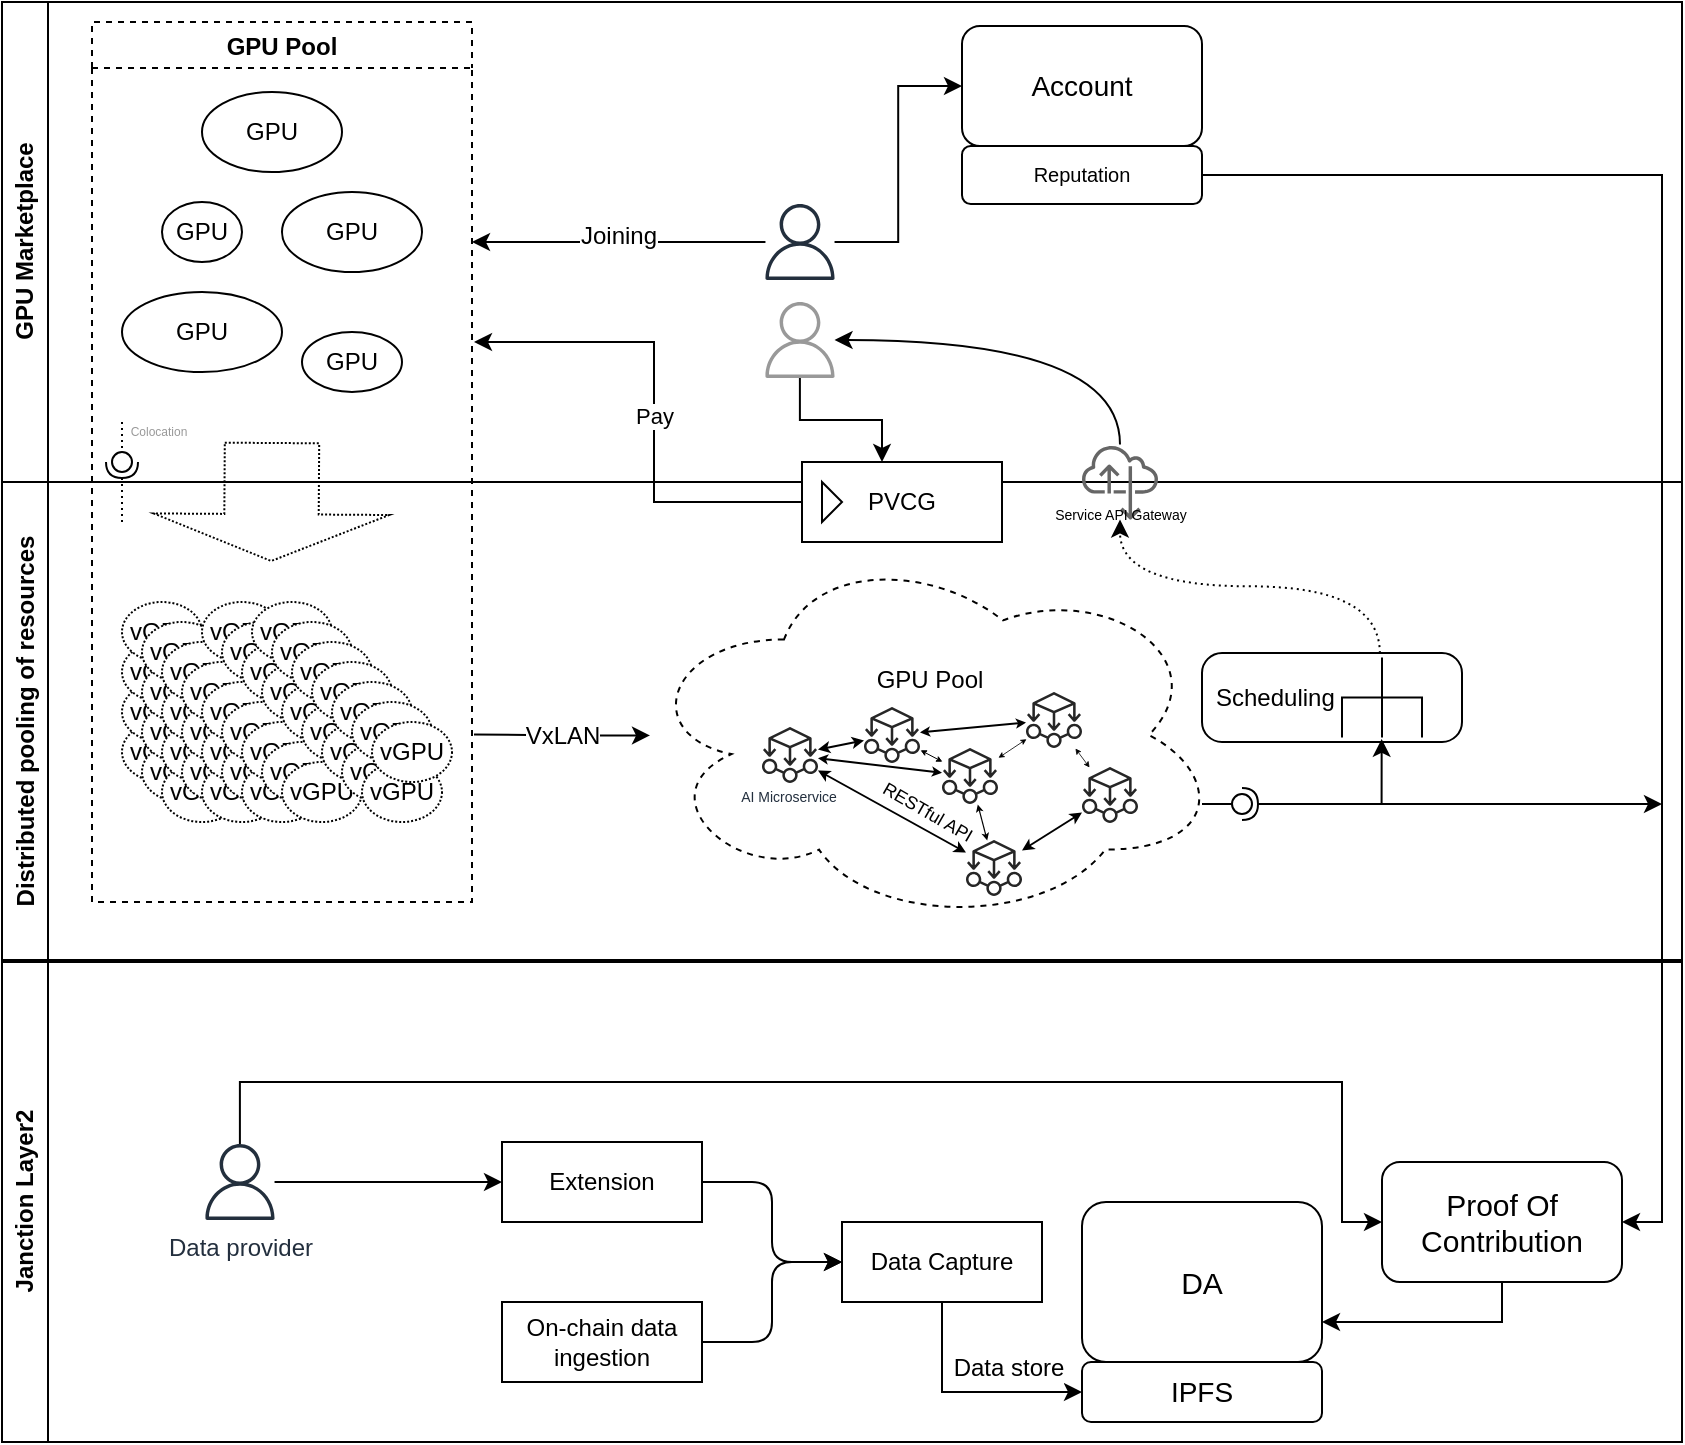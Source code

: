 <mxfile version="24.3.1" type="github">
  <diagram name="Page-1" id="7kYvlZhAPDPhE8g5D6We">
    <mxGraphModel dx="1583" dy="489" grid="1" gridSize="10" guides="1" tooltips="1" connect="1" arrows="1" fold="1" page="1" pageScale="1" pageWidth="850" pageHeight="1100" math="0" shadow="0">
      <root>
        <mxCell id="0" />
        <mxCell id="1" parent="0" />
        <mxCell id="n4XWzI5O3QYMhMNAvSrM-4" value="Distributed pooling of resources" style="swimlane;horizontal=0;whiteSpace=wrap;html=1;" vertex="1" parent="1">
          <mxGeometry x="-20" y="280" width="840" height="239" as="geometry" />
        </mxCell>
        <mxCell id="n4XWzI5O3QYMhMNAvSrM-173" value="GPU Pool&lt;div&gt;&lt;br&gt;&lt;/div&gt;&lt;div&gt;&lt;br&gt;&lt;/div&gt;&lt;div&gt;&lt;br&gt;&lt;/div&gt;&lt;div&gt;&lt;br&gt;&lt;/div&gt;" style="ellipse;shape=cloud;whiteSpace=wrap;html=1;dashed=1;" vertex="1" parent="n4XWzI5O3QYMhMNAvSrM-4">
          <mxGeometry x="318" y="31" width="292" height="191" as="geometry" />
        </mxCell>
        <mxCell id="n4XWzI5O3QYMhMNAvSrM-194" style="rounded=0;orthogonalLoop=1;jettySize=auto;html=1;startArrow=classic;startFill=1;strokeWidth=1;endSize=3;startSize=3;" edge="1" parent="n4XWzI5O3QYMhMNAvSrM-4" source="n4XWzI5O3QYMhMNAvSrM-181" target="n4XWzI5O3QYMhMNAvSrM-186">
          <mxGeometry relative="1" as="geometry" />
        </mxCell>
        <mxCell id="n4XWzI5O3QYMhMNAvSrM-196" style="rounded=0;orthogonalLoop=1;jettySize=auto;html=1;startArrow=classic;startFill=1;startSize=3;endSize=3;" edge="1" parent="n4XWzI5O3QYMhMNAvSrM-4" source="n4XWzI5O3QYMhMNAvSrM-181" target="n4XWzI5O3QYMhMNAvSrM-191">
          <mxGeometry relative="1" as="geometry" />
        </mxCell>
        <mxCell id="n4XWzI5O3QYMhMNAvSrM-202" style="rounded=0;orthogonalLoop=1;jettySize=auto;html=1;startArrow=classic;startFill=1;endSize=2;startSize=2;" edge="1" parent="n4XWzI5O3QYMhMNAvSrM-4" source="n4XWzI5O3QYMhMNAvSrM-181" target="n4XWzI5O3QYMhMNAvSrM-189">
          <mxGeometry relative="1" as="geometry" />
        </mxCell>
        <mxCell id="n4XWzI5O3QYMhMNAvSrM-181" value="" style="sketch=0;outlineConnect=0;fontColor=#232F3E;gradientColor=none;fillColor=#262626;strokeColor=none;dashed=0;verticalLabelPosition=bottom;verticalAlign=top;align=center;html=1;fontSize=12;fontStyle=0;aspect=fixed;pointerEvents=1;shape=mxgraph.aws4.ec2_aws_microservice_extractor_for_net;" vertex="1" parent="n4XWzI5O3QYMhMNAvSrM-4">
          <mxGeometry x="380" y="122.5" width="28" height="28" as="geometry" />
        </mxCell>
        <mxCell id="n4XWzI5O3QYMhMNAvSrM-195" style="rounded=0;orthogonalLoop=1;jettySize=auto;html=1;startArrow=classic;startFill=1;endSize=2;startSize=2;strokeWidth=0.5;" edge="1" parent="n4XWzI5O3QYMhMNAvSrM-4" source="n4XWzI5O3QYMhMNAvSrM-186" target="n4XWzI5O3QYMhMNAvSrM-189">
          <mxGeometry relative="1" as="geometry" />
        </mxCell>
        <mxCell id="n4XWzI5O3QYMhMNAvSrM-201" style="rounded=0;orthogonalLoop=1;jettySize=auto;html=1;startArrow=classic;startFill=1;endSize=2;startSize=2;" edge="1" parent="n4XWzI5O3QYMhMNAvSrM-4" source="n4XWzI5O3QYMhMNAvSrM-186" target="n4XWzI5O3QYMhMNAvSrM-190">
          <mxGeometry relative="1" as="geometry" />
        </mxCell>
        <mxCell id="n4XWzI5O3QYMhMNAvSrM-186" value="" style="sketch=0;outlineConnect=0;fontColor=#232F3E;gradientColor=none;fillColor=#262626;strokeColor=none;dashed=0;verticalLabelPosition=bottom;verticalAlign=top;align=center;html=1;fontSize=12;fontStyle=0;aspect=fixed;pointerEvents=1;shape=mxgraph.aws4.ec2_aws_microservice_extractor_for_net;" vertex="1" parent="n4XWzI5O3QYMhMNAvSrM-4">
          <mxGeometry x="431" y="112.5" width="28" height="28" as="geometry" />
        </mxCell>
        <mxCell id="n4XWzI5O3QYMhMNAvSrM-187" value="&lt;span style=&quot;color: rgb(35, 47, 62);&quot;&gt;&lt;font style=&quot;font-size: 7px;&quot;&gt;AI Microservice&lt;/font&gt;&lt;/span&gt;" style="text;html=1;align=center;verticalAlign=middle;resizable=0;points=[];autosize=1;strokeColor=none;fillColor=none;" vertex="1" parent="n4XWzI5O3QYMhMNAvSrM-4">
          <mxGeometry x="358" y="140.5" width="70" height="30" as="geometry" />
        </mxCell>
        <mxCell id="n4XWzI5O3QYMhMNAvSrM-200" style="rounded=0;orthogonalLoop=1;jettySize=auto;html=1;endSize=2;startSize=2;startArrow=classic;startFill=1;strokeWidth=0.6;" edge="1" parent="n4XWzI5O3QYMhMNAvSrM-4" source="n4XWzI5O3QYMhMNAvSrM-189" target="n4XWzI5O3QYMhMNAvSrM-191">
          <mxGeometry relative="1" as="geometry" />
        </mxCell>
        <mxCell id="n4XWzI5O3QYMhMNAvSrM-189" value="" style="sketch=0;outlineConnect=0;fontColor=#232F3E;gradientColor=none;fillColor=#262626;strokeColor=none;dashed=0;verticalLabelPosition=bottom;verticalAlign=top;align=center;html=1;fontSize=12;fontStyle=0;aspect=fixed;pointerEvents=1;shape=mxgraph.aws4.ec2_aws_microservice_extractor_for_net;" vertex="1" parent="n4XWzI5O3QYMhMNAvSrM-4">
          <mxGeometry x="470" y="133" width="28" height="28" as="geometry" />
        </mxCell>
        <mxCell id="n4XWzI5O3QYMhMNAvSrM-199" style="rounded=0;orthogonalLoop=1;jettySize=auto;html=1;endSize=2;startSize=2;startArrow=classic;startFill=1;strokeWidth=0.4;" edge="1" parent="n4XWzI5O3QYMhMNAvSrM-4" source="n4XWzI5O3QYMhMNAvSrM-190" target="n4XWzI5O3QYMhMNAvSrM-189">
          <mxGeometry relative="1" as="geometry" />
        </mxCell>
        <mxCell id="n4XWzI5O3QYMhMNAvSrM-190" value="" style="sketch=0;outlineConnect=0;fontColor=#232F3E;gradientColor=none;fillColor=#262626;strokeColor=none;dashed=0;verticalLabelPosition=bottom;verticalAlign=top;align=center;html=1;fontSize=12;fontStyle=0;aspect=fixed;pointerEvents=1;shape=mxgraph.aws4.ec2_aws_microservice_extractor_for_net;" vertex="1" parent="n4XWzI5O3QYMhMNAvSrM-4">
          <mxGeometry x="512" y="105" width="28" height="28" as="geometry" />
        </mxCell>
        <mxCell id="n4XWzI5O3QYMhMNAvSrM-197" style="rounded=0;orthogonalLoop=1;jettySize=auto;html=1;startArrow=classic;startFill=1;endSize=3;startSize=3;" edge="1" parent="n4XWzI5O3QYMhMNAvSrM-4" source="n4XWzI5O3QYMhMNAvSrM-191" target="n4XWzI5O3QYMhMNAvSrM-192">
          <mxGeometry relative="1" as="geometry" />
        </mxCell>
        <mxCell id="n4XWzI5O3QYMhMNAvSrM-191" value="" style="sketch=0;outlineConnect=0;fontColor=#232F3E;gradientColor=none;fillColor=#262626;strokeColor=none;dashed=0;verticalLabelPosition=bottom;verticalAlign=top;align=center;html=1;fontSize=12;fontStyle=0;aspect=fixed;pointerEvents=1;shape=mxgraph.aws4.ec2_aws_microservice_extractor_for_net;" vertex="1" parent="n4XWzI5O3QYMhMNAvSrM-4">
          <mxGeometry x="482" y="179" width="28" height="28" as="geometry" />
        </mxCell>
        <mxCell id="n4XWzI5O3QYMhMNAvSrM-198" style="rounded=0;orthogonalLoop=1;jettySize=auto;html=1;endSize=2;startSize=2;strokeWidth=0.4;startArrow=classic;startFill=1;" edge="1" parent="n4XWzI5O3QYMhMNAvSrM-4" source="n4XWzI5O3QYMhMNAvSrM-192" target="n4XWzI5O3QYMhMNAvSrM-190">
          <mxGeometry relative="1" as="geometry" />
        </mxCell>
        <mxCell id="n4XWzI5O3QYMhMNAvSrM-192" value="" style="sketch=0;outlineConnect=0;fontColor=#232F3E;gradientColor=none;fillColor=#262626;strokeColor=none;dashed=0;verticalLabelPosition=bottom;verticalAlign=top;align=center;html=1;fontSize=12;fontStyle=0;aspect=fixed;pointerEvents=1;shape=mxgraph.aws4.ec2_aws_microservice_extractor_for_net;" vertex="1" parent="n4XWzI5O3QYMhMNAvSrM-4">
          <mxGeometry x="540" y="142.5" width="28" height="28" as="geometry" />
        </mxCell>
        <mxCell id="n4XWzI5O3QYMhMNAvSrM-205" value="&lt;font style=&quot;font-size: 9px;&quot;&gt;RESTful API&lt;/font&gt;" style="text;html=1;align=center;verticalAlign=middle;resizable=0;points=[];autosize=1;strokeColor=none;fillColor=none;rotation=30;" vertex="1" parent="n4XWzI5O3QYMhMNAvSrM-4">
          <mxGeometry x="428" y="149" width="70" height="30" as="geometry" />
        </mxCell>
        <mxCell id="n4XWzI5O3QYMhMNAvSrM-174" value="&lt;font style=&quot;font-size: 12px;&quot;&gt;VxLAN&lt;/font&gt;" style="edgeStyle=orthogonalEdgeStyle;rounded=0;orthogonalLoop=1;jettySize=auto;html=1;startArrow=classic;startFill=1;endArrow=none;endFill=0;" edge="1" parent="n4XWzI5O3QYMhMNAvSrM-4">
          <mxGeometry relative="1" as="geometry">
            <mxPoint x="324.0" y="126.727" as="sourcePoint" />
            <mxPoint x="236" y="126.24" as="targetPoint" />
            <Array as="points">
              <mxPoint x="283" y="126.24" />
              <mxPoint x="241" y="126.24" />
            </Array>
          </mxGeometry>
        </mxCell>
        <mxCell id="n4XWzI5O3QYMhMNAvSrM-230" value="Scheduling" style="shape=mxgraph.uml25.behaviorAction;html=1;rounded=1;absoluteArcSize=1;arcSize=10;align=left;spacingLeft=5;whiteSpace=wrap;" vertex="1" parent="n4XWzI5O3QYMhMNAvSrM-4">
          <mxGeometry x="600" y="85.5" width="130" height="44.5" as="geometry" />
        </mxCell>
        <mxCell id="n4XWzI5O3QYMhMNAvSrM-234" value="" style="rounded=0;orthogonalLoop=1;jettySize=auto;html=1;endArrow=halfCircle;endFill=0;endSize=6;strokeWidth=1;sketch=0;" edge="1" target="n4XWzI5O3QYMhMNAvSrM-236" parent="n4XWzI5O3QYMhMNAvSrM-4">
          <mxGeometry relative="1" as="geometry">
            <mxPoint x="640" y="161" as="sourcePoint" />
          </mxGeometry>
        </mxCell>
        <mxCell id="n4XWzI5O3QYMhMNAvSrM-235" value="" style="rounded=0;orthogonalLoop=1;jettySize=auto;html=1;endArrow=oval;endFill=0;sketch=0;sourcePerimeterSpacing=0;targetPerimeterSpacing=0;endSize=10;" edge="1" target="n4XWzI5O3QYMhMNAvSrM-236" parent="n4XWzI5O3QYMhMNAvSrM-4">
          <mxGeometry relative="1" as="geometry">
            <mxPoint x="600" y="161" as="sourcePoint" />
          </mxGeometry>
        </mxCell>
        <mxCell id="n4XWzI5O3QYMhMNAvSrM-236" value="" style="ellipse;whiteSpace=wrap;html=1;align=center;aspect=fixed;fillColor=none;strokeColor=none;resizable=0;perimeter=centerPerimeter;rotatable=0;allowArrows=0;points=[];outlineConnect=1;" vertex="1" parent="n4XWzI5O3QYMhMNAvSrM-4">
          <mxGeometry x="615" y="156" width="10" height="10" as="geometry" />
        </mxCell>
        <mxCell id="n4XWzI5O3QYMhMNAvSrM-238" value="" style="edgeStyle=orthogonalEdgeStyle;orthogonalLoop=1;jettySize=auto;html=1;rounded=0;entryX=0.691;entryY=0.965;entryDx=0;entryDy=0;entryPerimeter=0;" edge="1" parent="n4XWzI5O3QYMhMNAvSrM-4" target="n4XWzI5O3QYMhMNAvSrM-230">
          <mxGeometry width="80" relative="1" as="geometry">
            <mxPoint x="640" y="161.0" as="sourcePoint" />
            <mxPoint x="720" y="161.0" as="targetPoint" />
            <Array as="points">
              <mxPoint x="690" y="161" />
            </Array>
          </mxGeometry>
        </mxCell>
        <mxCell id="n4XWzI5O3QYMhMNAvSrM-274" value="" style="edgeStyle=none;orthogonalLoop=1;jettySize=auto;html=1;rounded=0;fontFamily=Helvetica;fontSize=12;fontColor=default;labelBackgroundColor=default;resizable=1;" edge="1" parent="n4XWzI5O3QYMhMNAvSrM-4">
          <mxGeometry width="80" relative="1" as="geometry">
            <mxPoint x="690" y="161" as="sourcePoint" />
            <mxPoint x="830" y="161" as="targetPoint" />
            <Array as="points" />
          </mxGeometry>
        </mxCell>
        <mxCell id="n4XWzI5O3QYMhMNAvSrM-6" value="Janction Layer2" style="swimlane;horizontal=0;whiteSpace=wrap;html=1;" vertex="1" parent="1">
          <mxGeometry x="-20" y="520" width="840" height="240" as="geometry" />
        </mxCell>
        <mxCell id="n4XWzI5O3QYMhMNAvSrM-8" value="&lt;font style=&quot;font-size: 15px;&quot;&gt;DA&lt;/font&gt;" style="rounded=1;whiteSpace=wrap;html=1;" vertex="1" parent="n4XWzI5O3QYMhMNAvSrM-6">
          <mxGeometry x="540" y="120" width="120" height="80" as="geometry" />
        </mxCell>
        <mxCell id="n4XWzI5O3QYMhMNAvSrM-275" style="edgeStyle=orthogonalEdgeStyle;rounded=0;orthogonalLoop=1;jettySize=auto;html=1;entryX=1;entryY=0.75;entryDx=0;entryDy=0;fontFamily=Helvetica;fontSize=12;fontColor=default;labelBackgroundColor=default;resizable=1;" edge="1" parent="n4XWzI5O3QYMhMNAvSrM-6" source="n4XWzI5O3QYMhMNAvSrM-9" target="n4XWzI5O3QYMhMNAvSrM-8">
          <mxGeometry relative="1" as="geometry">
            <Array as="points">
              <mxPoint x="750" y="180" />
            </Array>
          </mxGeometry>
        </mxCell>
        <mxCell id="n4XWzI5O3QYMhMNAvSrM-9" value="&lt;font style=&quot;font-size: 15px;&quot;&gt;Proof Of Contribution&lt;/font&gt;" style="rounded=1;whiteSpace=wrap;html=1;" vertex="1" parent="n4XWzI5O3QYMhMNAvSrM-6">
          <mxGeometry x="690" y="100" width="120" height="60" as="geometry" />
        </mxCell>
        <mxCell id="n4XWzI5O3QYMhMNAvSrM-266" style="edgeStyle=orthogonalEdgeStyle;rounded=0;orthogonalLoop=1;jettySize=auto;html=1;entryX=0;entryY=0.5;entryDx=0;entryDy=0;fontFamily=Helvetica;fontSize=12;fontColor=default;labelBackgroundColor=default;resizable=1;" edge="1" parent="n4XWzI5O3QYMhMNAvSrM-6" source="n4XWzI5O3QYMhMNAvSrM-31" target="n4XWzI5O3QYMhMNAvSrM-265">
          <mxGeometry relative="1" as="geometry">
            <Array as="points">
              <mxPoint x="470" y="215" />
            </Array>
          </mxGeometry>
        </mxCell>
        <mxCell id="n4XWzI5O3QYMhMNAvSrM-31" value="Data Capture" style="whiteSpace=wrap;html=1;" vertex="1" parent="n4XWzI5O3QYMhMNAvSrM-6">
          <mxGeometry x="420" y="130" width="100" height="40" as="geometry" />
        </mxCell>
        <mxCell id="n4XWzI5O3QYMhMNAvSrM-32" value="Extension" style="whiteSpace=wrap;html=1;" vertex="1" parent="n4XWzI5O3QYMhMNAvSrM-6">
          <mxGeometry x="250" y="90" width="100" height="40" as="geometry" />
        </mxCell>
        <mxCell id="n4XWzI5O3QYMhMNAvSrM-33" value="" style="edgeStyle=elbowEdgeStyle;elbow=horizontal;html=1;rounded=1;curved=0;sourcePerimeterSpacing=0;targetPerimeterSpacing=0;startSize=6;endSize=6;startArrow=classic;startFill=1;endArrow=none;endFill=0;" edge="1" parent="n4XWzI5O3QYMhMNAvSrM-6" source="n4XWzI5O3QYMhMNAvSrM-31" target="n4XWzI5O3QYMhMNAvSrM-32">
          <mxGeometry relative="1" as="geometry" />
        </mxCell>
        <mxCell id="n4XWzI5O3QYMhMNAvSrM-34" value="On-chain data ingestion" style="whiteSpace=wrap;html=1;" vertex="1" parent="n4XWzI5O3QYMhMNAvSrM-6">
          <mxGeometry x="250" y="170" width="100" height="40" as="geometry" />
        </mxCell>
        <mxCell id="n4XWzI5O3QYMhMNAvSrM-35" value="" style="edgeStyle=elbowEdgeStyle;elbow=horizontal;html=1;rounded=1;curved=0;sourcePerimeterSpacing=0;targetPerimeterSpacing=0;startSize=6;endSize=6;startArrow=classic;startFill=1;endArrow=none;endFill=0;" edge="1" parent="n4XWzI5O3QYMhMNAvSrM-6" source="n4XWzI5O3QYMhMNAvSrM-31" target="n4XWzI5O3QYMhMNAvSrM-34">
          <mxGeometry relative="1" as="geometry" />
        </mxCell>
        <mxCell id="n4XWzI5O3QYMhMNAvSrM-263" style="edgeStyle=orthogonalEdgeStyle;rounded=0;orthogonalLoop=1;jettySize=auto;html=1;entryX=0;entryY=0.5;entryDx=0;entryDy=0;fontFamily=Helvetica;fontSize=12;fontColor=default;labelBackgroundColor=default;resizable=1;" edge="1" parent="n4XWzI5O3QYMhMNAvSrM-6" source="n4XWzI5O3QYMhMNAvSrM-259" target="n4XWzI5O3QYMhMNAvSrM-32">
          <mxGeometry relative="1" as="geometry" />
        </mxCell>
        <mxCell id="n4XWzI5O3QYMhMNAvSrM-270" style="edgeStyle=orthogonalEdgeStyle;rounded=0;orthogonalLoop=1;jettySize=auto;html=1;entryX=0;entryY=0.5;entryDx=0;entryDy=0;fontFamily=Helvetica;fontSize=12;fontColor=default;labelBackgroundColor=default;resizable=1;" edge="1" parent="n4XWzI5O3QYMhMNAvSrM-6" source="n4XWzI5O3QYMhMNAvSrM-259" target="n4XWzI5O3QYMhMNAvSrM-9">
          <mxGeometry relative="1" as="geometry">
            <Array as="points">
              <mxPoint x="119" y="60" />
              <mxPoint x="670" y="60" />
              <mxPoint x="670" y="130" />
            </Array>
          </mxGeometry>
        </mxCell>
        <mxCell id="n4XWzI5O3QYMhMNAvSrM-276" value="" style="edgeLabel;html=1;align=center;verticalAlign=middle;resizable=0;points=[];strokeColor=default;fontFamily=Helvetica;fontSize=12;fontColor=default;labelBackgroundColor=default;fillColor=default;" vertex="1" connectable="0" parent="n4XWzI5O3QYMhMNAvSrM-270">
          <mxGeometry x="0.021" relative="1" as="geometry">
            <mxPoint as="offset" />
          </mxGeometry>
        </mxCell>
        <mxCell id="n4XWzI5O3QYMhMNAvSrM-259" value="Data provider" style="sketch=0;outlineConnect=0;fontColor=#232F3E;gradientColor=none;fillColor=#232F3D;strokeColor=none;dashed=0;verticalLabelPosition=bottom;verticalAlign=top;align=center;html=1;fontSize=12;fontStyle=0;aspect=fixed;pointerEvents=1;shape=mxgraph.aws4.user;" vertex="1" parent="n4XWzI5O3QYMhMNAvSrM-6">
          <mxGeometry x="100" y="91" width="38" height="38" as="geometry" />
        </mxCell>
        <mxCell id="n4XWzI5O3QYMhMNAvSrM-265" value="&lt;font style=&quot;font-size: 14px;&quot;&gt;IPFS&lt;/font&gt;" style="rounded=1;whiteSpace=wrap;html=1;strokeColor=default;align=center;verticalAlign=top;fontFamily=Helvetica;fontSize=12;fontColor=default;labelBackgroundColor=default;resizable=1;fillColor=default;" vertex="1" parent="n4XWzI5O3QYMhMNAvSrM-6">
          <mxGeometry x="540" y="200" width="120" height="30" as="geometry" />
        </mxCell>
        <mxCell id="n4XWzI5O3QYMhMNAvSrM-7" value="GPU Marketplace" style="swimlane;horizontal=0;whiteSpace=wrap;html=1;" vertex="1" parent="1">
          <mxGeometry x="-20" y="40" width="840" height="240" as="geometry" />
        </mxCell>
        <mxCell id="n4XWzI5O3QYMhMNAvSrM-43" value="GPU Pool" style="swimlane;dashed=1;" vertex="1" parent="n4XWzI5O3QYMhMNAvSrM-7">
          <mxGeometry x="45" y="10" width="190" height="440" as="geometry" />
        </mxCell>
        <mxCell id="n4XWzI5O3QYMhMNAvSrM-167" value="GPU" style="ellipse;whiteSpace=wrap;html=1;" vertex="1" parent="n4XWzI5O3QYMhMNAvSrM-43">
          <mxGeometry x="35" y="90" width="40" height="30" as="geometry" />
        </mxCell>
        <mxCell id="n4XWzI5O3QYMhMNAvSrM-168" value="GPU" style="ellipse;whiteSpace=wrap;html=1;" vertex="1" parent="n4XWzI5O3QYMhMNAvSrM-43">
          <mxGeometry x="15" y="135" width="80" height="40" as="geometry" />
        </mxCell>
        <mxCell id="n4XWzI5O3QYMhMNAvSrM-169" value="GPU" style="ellipse;whiteSpace=wrap;html=1;" vertex="1" parent="n4XWzI5O3QYMhMNAvSrM-43">
          <mxGeometry x="95" y="85" width="70" height="40" as="geometry" />
        </mxCell>
        <mxCell id="n4XWzI5O3QYMhMNAvSrM-170" value="GPU" style="ellipse;whiteSpace=wrap;html=1;" vertex="1" parent="n4XWzI5O3QYMhMNAvSrM-43">
          <mxGeometry x="55" y="35" width="70" height="40" as="geometry" />
        </mxCell>
        <mxCell id="n4XWzI5O3QYMhMNAvSrM-171" value="GPU" style="ellipse;whiteSpace=wrap;html=1;" vertex="1" parent="n4XWzI5O3QYMhMNAvSrM-43">
          <mxGeometry x="105" y="155" width="50" height="30" as="geometry" />
        </mxCell>
        <mxCell id="n4XWzI5O3QYMhMNAvSrM-172" value="" style="shape=flexArrow;endArrow=classic;html=1;rounded=0;endWidth=69.6;endSize=7.464;width=47.2;dashed=1;dashPattern=1 1;" edge="1" parent="n4XWzI5O3QYMhMNAvSrM-43">
          <mxGeometry width="50" height="50" relative="1" as="geometry">
            <mxPoint x="90" y="210" as="sourcePoint" />
            <mxPoint x="89.6" y="270" as="targetPoint" />
          </mxGeometry>
        </mxCell>
        <mxCell id="n4XWzI5O3QYMhMNAvSrM-287" value="" style="rounded=0;orthogonalLoop=1;jettySize=auto;html=1;endArrow=oval;endFill=0;sketch=0;sourcePerimeterSpacing=0;targetPerimeterSpacing=0;endSize=10;fontFamily=Helvetica;fontSize=12;fontColor=default;labelBackgroundColor=default;resizable=1;dashed=1;dashPattern=1 2;" edge="1" parent="n4XWzI5O3QYMhMNAvSrM-43">
          <mxGeometry relative="1" as="geometry">
            <mxPoint x="15" y="200" as="sourcePoint" />
            <mxPoint x="15" y="220" as="targetPoint" />
          </mxGeometry>
        </mxCell>
        <mxCell id="n4XWzI5O3QYMhMNAvSrM-284" value="&lt;span style=&quot;text-wrap: wrap;&quot;&gt;&lt;font style=&quot;font-size: 6px;&quot;&gt;Colocation&lt;/font&gt;&lt;/span&gt;" style="text;html=1;align=center;verticalAlign=middle;resizable=1;points=[];autosize=1;strokeColor=none;fillColor=none;fontFamily=Helvetica;fontSize=12;fontColor=#999999;labelBackgroundColor=default;" vertex="1" parent="n4XWzI5O3QYMhMNAvSrM-43">
          <mxGeometry x="10" y="190" width="45" height="25" as="geometry" />
        </mxCell>
        <mxCell id="n4XWzI5O3QYMhMNAvSrM-177" value="&lt;span style=&quot;font-size: 14px;&quot;&gt;Account&lt;/span&gt;" style="rounded=1;whiteSpace=wrap;html=1;" vertex="1" parent="n4XWzI5O3QYMhMNAvSrM-7">
          <mxGeometry x="480" y="12" width="120" height="60" as="geometry" />
        </mxCell>
        <mxCell id="n4XWzI5O3QYMhMNAvSrM-210" style="edgeStyle=orthogonalEdgeStyle;rounded=0;orthogonalLoop=1;jettySize=auto;html=1;entryX=1;entryY=0.25;entryDx=0;entryDy=0;" edge="1" parent="n4XWzI5O3QYMhMNAvSrM-7" source="n4XWzI5O3QYMhMNAvSrM-209" target="n4XWzI5O3QYMhMNAvSrM-43">
          <mxGeometry relative="1" as="geometry" />
        </mxCell>
        <mxCell id="n4XWzI5O3QYMhMNAvSrM-212" value="&lt;font style=&quot;font-size: 12px;&quot;&gt;Joining&lt;/font&gt;" style="edgeLabel;html=1;align=center;verticalAlign=middle;resizable=0;points=[];" vertex="1" connectable="0" parent="n4XWzI5O3QYMhMNAvSrM-210">
          <mxGeometry x="0.002" y="-3" relative="1" as="geometry">
            <mxPoint as="offset" />
          </mxGeometry>
        </mxCell>
        <mxCell id="n4XWzI5O3QYMhMNAvSrM-272" style="edgeStyle=orthogonalEdgeStyle;rounded=0;orthogonalLoop=1;jettySize=auto;html=1;entryX=0;entryY=0.5;entryDx=0;entryDy=0;fontFamily=Helvetica;fontSize=12;fontColor=default;labelBackgroundColor=default;resizable=1;" edge="1" parent="n4XWzI5O3QYMhMNAvSrM-7" source="n4XWzI5O3QYMhMNAvSrM-209" target="n4XWzI5O3QYMhMNAvSrM-177">
          <mxGeometry relative="1" as="geometry" />
        </mxCell>
        <mxCell id="n4XWzI5O3QYMhMNAvSrM-209" value="" style="sketch=0;outlineConnect=0;fontColor=#232F3E;gradientColor=none;fillColor=#232F3D;strokeColor=none;dashed=0;verticalLabelPosition=bottom;verticalAlign=top;align=center;html=1;fontSize=12;fontStyle=0;aspect=fixed;pointerEvents=1;shape=mxgraph.aws4.user;" vertex="1" parent="n4XWzI5O3QYMhMNAvSrM-7">
          <mxGeometry x="380" y="101" width="38" height="38" as="geometry" />
        </mxCell>
        <mxCell id="n4XWzI5O3QYMhMNAvSrM-211" value="" style="sketch=0;outlineConnect=0;fontColor=#232F3E;gradientColor=none;fillColor=#999999;strokeColor=none;dashed=0;verticalLabelPosition=bottom;verticalAlign=top;align=center;html=1;fontSize=12;fontStyle=0;aspect=fixed;pointerEvents=1;shape=mxgraph.aws4.user;" vertex="1" parent="n4XWzI5O3QYMhMNAvSrM-7">
          <mxGeometry x="380" y="150" width="38" height="38" as="geometry" />
        </mxCell>
        <mxCell id="n4XWzI5O3QYMhMNAvSrM-220" value="" style="sketch=0;outlineConnect=0;fontColor=#232F3E;gradientColor=none;fillColor=#666666;strokeColor=none;dashed=0;verticalLabelPosition=bottom;verticalAlign=top;align=center;html=1;fontSize=12;fontStyle=0;aspect=fixed;pointerEvents=1;shape=mxgraph.aws4.internet_alt22;" vertex="1" parent="n4XWzI5O3QYMhMNAvSrM-7">
          <mxGeometry x="540" y="221" width="38" height="38" as="geometry" />
        </mxCell>
        <mxCell id="n4XWzI5O3QYMhMNAvSrM-222" style="edgeStyle=orthogonalEdgeStyle;rounded=0;orthogonalLoop=1;jettySize=auto;html=1;curved=1;" edge="1" parent="n4XWzI5O3QYMhMNAvSrM-7" source="n4XWzI5O3QYMhMNAvSrM-220" target="n4XWzI5O3QYMhMNAvSrM-211">
          <mxGeometry relative="1" as="geometry">
            <Array as="points">
              <mxPoint x="559" y="169" />
            </Array>
          </mxGeometry>
        </mxCell>
        <mxCell id="n4XWzI5O3QYMhMNAvSrM-223" value="&lt;font style=&quot;font-size: 7px;&quot;&gt;Service API Gateway&lt;/font&gt;" style="text;html=1;align=center;verticalAlign=middle;resizable=0;points=[];autosize=1;strokeColor=none;fillColor=none;" vertex="1" parent="n4XWzI5O3QYMhMNAvSrM-7">
          <mxGeometry x="514" y="240" width="90" height="30" as="geometry" />
        </mxCell>
        <mxCell id="n4XWzI5O3QYMhMNAvSrM-255" style="edgeStyle=orthogonalEdgeStyle;rounded=0;orthogonalLoop=1;jettySize=auto;html=1;exitX=0;exitY=0.5;exitDx=0;exitDy=0;" edge="1" parent="n4XWzI5O3QYMhMNAvSrM-7" source="n4XWzI5O3QYMhMNAvSrM-252">
          <mxGeometry relative="1" as="geometry">
            <mxPoint x="236" y="170" as="targetPoint" />
            <mxPoint x="396" y="250" as="sourcePoint" />
            <Array as="points">
              <mxPoint x="326" y="250" />
              <mxPoint x="326" y="170" />
            </Array>
          </mxGeometry>
        </mxCell>
        <mxCell id="n4XWzI5O3QYMhMNAvSrM-256" value="Pay" style="edgeLabel;html=1;align=center;verticalAlign=middle;resizable=0;points=[];" vertex="1" connectable="0" parent="n4XWzI5O3QYMhMNAvSrM-255">
          <mxGeometry x="-0.035" relative="1" as="geometry">
            <mxPoint as="offset" />
          </mxGeometry>
        </mxCell>
        <mxCell id="n4XWzI5O3QYMhMNAvSrM-252" value="PVCG" style="html=1;whiteSpace=wrap;container=1;recursiveResize=0;collapsible=0;" vertex="1" parent="n4XWzI5O3QYMhMNAvSrM-7">
          <mxGeometry x="400" y="230" width="100" height="40" as="geometry" />
        </mxCell>
        <mxCell id="n4XWzI5O3QYMhMNAvSrM-253" value="" style="triangle;html=1;whiteSpace=wrap;" vertex="1" parent="n4XWzI5O3QYMhMNAvSrM-252">
          <mxGeometry x="10" y="10" width="10" height="20" as="geometry" />
        </mxCell>
        <mxCell id="n4XWzI5O3QYMhMNAvSrM-254" style="edgeStyle=orthogonalEdgeStyle;rounded=0;orthogonalLoop=1;jettySize=auto;html=1;entryX=0.4;entryY=0;entryDx=0;entryDy=0;entryPerimeter=0;" edge="1" parent="n4XWzI5O3QYMhMNAvSrM-7" source="n4XWzI5O3QYMhMNAvSrM-211" target="n4XWzI5O3QYMhMNAvSrM-252">
          <mxGeometry relative="1" as="geometry" />
        </mxCell>
        <mxCell id="n4XWzI5O3QYMhMNAvSrM-269" value="&lt;div&gt;&lt;span style=&quot;font-size: 10px;&quot;&gt;Reputation&lt;/span&gt;&lt;/div&gt;" style="rounded=1;whiteSpace=wrap;html=1;strokeColor=default;align=center;verticalAlign=top;fontFamily=Helvetica;fontSize=12;fontColor=default;labelBackgroundColor=default;resizable=1;fillColor=default;" vertex="1" parent="n4XWzI5O3QYMhMNAvSrM-7">
          <mxGeometry x="480" y="72" width="120" height="29" as="geometry" />
        </mxCell>
        <mxCell id="n4XWzI5O3QYMhMNAvSrM-286" value="" style="rounded=0;orthogonalLoop=1;jettySize=auto;html=1;endArrow=halfCircle;endFill=0;endSize=6;strokeWidth=1;sketch=0;fontFamily=Helvetica;fontSize=12;fontColor=default;labelBackgroundColor=default;resizable=1;dashed=1;dashPattern=1 2;" edge="1" parent="n4XWzI5O3QYMhMNAvSrM-7">
          <mxGeometry relative="1" as="geometry">
            <mxPoint x="60" y="260" as="sourcePoint" />
            <mxPoint x="60" y="230" as="targetPoint" />
          </mxGeometry>
        </mxCell>
        <mxCell id="n4XWzI5O3QYMhMNAvSrM-122" value="vGPU" style="ellipse;whiteSpace=wrap;html=1;dashed=1;dashPattern=1 1;" vertex="1" parent="1">
          <mxGeometry x="40" y="400" width="40" height="30" as="geometry" />
        </mxCell>
        <mxCell id="n4XWzI5O3QYMhMNAvSrM-123" value="vGPU" style="ellipse;whiteSpace=wrap;html=1;dashed=1;dashPattern=1 1;" vertex="1" parent="1">
          <mxGeometry x="50" y="410" width="40" height="30" as="geometry" />
        </mxCell>
        <mxCell id="n4XWzI5O3QYMhMNAvSrM-124" value="vGPU" style="ellipse;whiteSpace=wrap;html=1;dashed=1;dashPattern=1 1;" vertex="1" parent="1">
          <mxGeometry x="60" y="420" width="40" height="30" as="geometry" />
        </mxCell>
        <mxCell id="n4XWzI5O3QYMhMNAvSrM-126" value="vGPU" style="ellipse;whiteSpace=wrap;html=1;dashed=1;dashPattern=1 1;" vertex="1" parent="1">
          <mxGeometry x="40" y="380" width="40" height="30" as="geometry" />
        </mxCell>
        <mxCell id="n4XWzI5O3QYMhMNAvSrM-127" value="vGPU" style="ellipse;whiteSpace=wrap;html=1;dashed=1;dashPattern=1 1;" vertex="1" parent="1">
          <mxGeometry x="50" y="390" width="40" height="30" as="geometry" />
        </mxCell>
        <mxCell id="n4XWzI5O3QYMhMNAvSrM-128" value="vGPU" style="ellipse;whiteSpace=wrap;html=1;dashed=1;dashPattern=1 1;" vertex="1" parent="1">
          <mxGeometry x="60" y="400" width="40" height="30" as="geometry" />
        </mxCell>
        <mxCell id="n4XWzI5O3QYMhMNAvSrM-129" value="vGPU" style="ellipse;whiteSpace=wrap;html=1;dashed=1;dashPattern=1 1;" vertex="1" parent="1">
          <mxGeometry x="70" y="410" width="40" height="30" as="geometry" />
        </mxCell>
        <mxCell id="n4XWzI5O3QYMhMNAvSrM-130" value="vGPU" style="ellipse;whiteSpace=wrap;html=1;dashed=1;dashPattern=1 1;" vertex="1" parent="1">
          <mxGeometry x="80" y="420" width="40" height="30" as="geometry" />
        </mxCell>
        <mxCell id="n4XWzI5O3QYMhMNAvSrM-132" value="vGPU" style="ellipse;whiteSpace=wrap;html=1;dashed=1;dashPattern=1 1;" vertex="1" parent="1">
          <mxGeometry x="40" y="360" width="40" height="30" as="geometry" />
        </mxCell>
        <mxCell id="n4XWzI5O3QYMhMNAvSrM-133" value="vGPU" style="ellipse;whiteSpace=wrap;html=1;dashed=1;dashPattern=1 1;" vertex="1" parent="1">
          <mxGeometry x="50" y="370" width="40" height="30" as="geometry" />
        </mxCell>
        <mxCell id="n4XWzI5O3QYMhMNAvSrM-134" value="vGPU" style="ellipse;whiteSpace=wrap;html=1;dashed=1;dashPattern=1 1;" vertex="1" parent="1">
          <mxGeometry x="60" y="380" width="40" height="30" as="geometry" />
        </mxCell>
        <mxCell id="n4XWzI5O3QYMhMNAvSrM-135" value="vGPU" style="ellipse;whiteSpace=wrap;html=1;dashed=1;dashPattern=1 1;" vertex="1" parent="1">
          <mxGeometry x="70" y="390" width="40" height="30" as="geometry" />
        </mxCell>
        <mxCell id="n4XWzI5O3QYMhMNAvSrM-136" value="vGPU" style="ellipse;whiteSpace=wrap;html=1;dashed=1;dashPattern=1 1;" vertex="1" parent="1">
          <mxGeometry x="80" y="400" width="40" height="30" as="geometry" />
        </mxCell>
        <mxCell id="n4XWzI5O3QYMhMNAvSrM-137" value="vGPU" style="ellipse;whiteSpace=wrap;html=1;dashed=1;dashPattern=1 1;" vertex="1" parent="1">
          <mxGeometry x="90" y="410" width="40" height="30" as="geometry" />
        </mxCell>
        <mxCell id="n4XWzI5O3QYMhMNAvSrM-138" value="vGPU" style="ellipse;whiteSpace=wrap;html=1;dashed=1;dashPattern=1 1;" vertex="1" parent="1">
          <mxGeometry x="100" y="420" width="40" height="30" as="geometry" />
        </mxCell>
        <mxCell id="n4XWzI5O3QYMhMNAvSrM-140" value="vGPU" style="ellipse;whiteSpace=wrap;html=1;dashed=1;dashPattern=1 1;" vertex="1" parent="1">
          <mxGeometry x="40" y="340" width="40" height="30" as="geometry" />
        </mxCell>
        <mxCell id="n4XWzI5O3QYMhMNAvSrM-141" value="vGPU" style="ellipse;whiteSpace=wrap;html=1;dashed=1;dashPattern=1 1;" vertex="1" parent="1">
          <mxGeometry x="50" y="350" width="40" height="30" as="geometry" />
        </mxCell>
        <mxCell id="n4XWzI5O3QYMhMNAvSrM-142" value="vGPU" style="ellipse;whiteSpace=wrap;html=1;dashed=1;dashPattern=1 1;" vertex="1" parent="1">
          <mxGeometry x="60" y="360" width="40" height="30" as="geometry" />
        </mxCell>
        <mxCell id="n4XWzI5O3QYMhMNAvSrM-143" value="vGPU" style="ellipse;whiteSpace=wrap;html=1;dashed=1;dashPattern=1 1;" vertex="1" parent="1">
          <mxGeometry x="70" y="370" width="40" height="30" as="geometry" />
        </mxCell>
        <mxCell id="n4XWzI5O3QYMhMNAvSrM-144" value="vGPU" style="ellipse;whiteSpace=wrap;html=1;dashed=1;dashPattern=1 1;" vertex="1" parent="1">
          <mxGeometry x="80" y="380" width="40" height="30" as="geometry" />
        </mxCell>
        <mxCell id="n4XWzI5O3QYMhMNAvSrM-145" value="vGPU" style="ellipse;whiteSpace=wrap;html=1;dashed=1;dashPattern=1 1;" vertex="1" parent="1">
          <mxGeometry x="90" y="390" width="40" height="30" as="geometry" />
        </mxCell>
        <mxCell id="n4XWzI5O3QYMhMNAvSrM-146" value="vGPU" style="ellipse;whiteSpace=wrap;html=1;dashed=1;dashPattern=1 1;" vertex="1" parent="1">
          <mxGeometry x="100" y="400" width="40" height="30" as="geometry" />
        </mxCell>
        <mxCell id="n4XWzI5O3QYMhMNAvSrM-147" value="vGPU" style="ellipse;whiteSpace=wrap;html=1;dashed=1;dashPattern=1 1;" vertex="1" parent="1">
          <mxGeometry x="110" y="410" width="40" height="30" as="geometry" />
        </mxCell>
        <mxCell id="n4XWzI5O3QYMhMNAvSrM-148" value="vGPU" style="ellipse;whiteSpace=wrap;html=1;dashed=1;dashPattern=1 1;" vertex="1" parent="1">
          <mxGeometry x="120" y="420" width="40" height="30" as="geometry" />
        </mxCell>
        <mxCell id="n4XWzI5O3QYMhMNAvSrM-150" value="vGPU" style="ellipse;whiteSpace=wrap;html=1;dashed=1;dashPattern=1 1;" vertex="1" parent="1">
          <mxGeometry x="80" y="340" width="40" height="30" as="geometry" />
        </mxCell>
        <mxCell id="n4XWzI5O3QYMhMNAvSrM-151" value="vGPU" style="ellipse;whiteSpace=wrap;html=1;dashed=1;dashPattern=1 1;" vertex="1" parent="1">
          <mxGeometry x="90" y="350" width="40" height="30" as="geometry" />
        </mxCell>
        <mxCell id="n4XWzI5O3QYMhMNAvSrM-152" value="vGPU" style="ellipse;whiteSpace=wrap;html=1;dashed=1;dashPattern=1 1;" vertex="1" parent="1">
          <mxGeometry x="100" y="360" width="40" height="30" as="geometry" />
        </mxCell>
        <mxCell id="n4XWzI5O3QYMhMNAvSrM-153" value="vGPU" style="ellipse;whiteSpace=wrap;html=1;dashed=1;dashPattern=1 1;" vertex="1" parent="1">
          <mxGeometry x="110" y="370" width="40" height="30" as="geometry" />
        </mxCell>
        <mxCell id="n4XWzI5O3QYMhMNAvSrM-154" value="vGPU" style="ellipse;whiteSpace=wrap;html=1;dashed=1;dashPattern=1 1;" vertex="1" parent="1">
          <mxGeometry x="120" y="380" width="40" height="30" as="geometry" />
        </mxCell>
        <mxCell id="n4XWzI5O3QYMhMNAvSrM-155" value="vGPU" style="ellipse;whiteSpace=wrap;html=1;dashed=1;dashPattern=1 1;" vertex="1" parent="1">
          <mxGeometry x="130" y="390" width="40" height="30" as="geometry" />
        </mxCell>
        <mxCell id="n4XWzI5O3QYMhMNAvSrM-156" value="vGPU" style="ellipse;whiteSpace=wrap;html=1;dashed=1;dashPattern=1 1;" vertex="1" parent="1">
          <mxGeometry x="140" y="400" width="40" height="30" as="geometry" />
        </mxCell>
        <mxCell id="n4XWzI5O3QYMhMNAvSrM-157" value="vGPU" style="ellipse;whiteSpace=wrap;html=1;dashed=1;dashPattern=1 1;" vertex="1" parent="1">
          <mxGeometry x="150" y="410" width="40" height="30" as="geometry" />
        </mxCell>
        <mxCell id="n4XWzI5O3QYMhMNAvSrM-158" value="vGPU" style="ellipse;whiteSpace=wrap;html=1;dashed=1;dashPattern=1 1;" vertex="1" parent="1">
          <mxGeometry x="160" y="420" width="40" height="30" as="geometry" />
        </mxCell>
        <mxCell id="n4XWzI5O3QYMhMNAvSrM-160" value="vGPU" style="ellipse;whiteSpace=wrap;html=1;dashed=1;dashPattern=1 1;" vertex="1" parent="1">
          <mxGeometry x="105" y="340" width="40" height="30" as="geometry" />
        </mxCell>
        <mxCell id="n4XWzI5O3QYMhMNAvSrM-161" value="vGPU" style="ellipse;whiteSpace=wrap;html=1;dashed=1;dashPattern=1 1;" vertex="1" parent="1">
          <mxGeometry x="115" y="350" width="40" height="30" as="geometry" />
        </mxCell>
        <mxCell id="n4XWzI5O3QYMhMNAvSrM-162" value="vGPU" style="ellipse;whiteSpace=wrap;html=1;dashed=1;dashPattern=1 1;" vertex="1" parent="1">
          <mxGeometry x="125" y="360" width="40" height="30" as="geometry" />
        </mxCell>
        <mxCell id="n4XWzI5O3QYMhMNAvSrM-163" value="vGPU" style="ellipse;whiteSpace=wrap;html=1;dashed=1;dashPattern=1 1;" vertex="1" parent="1">
          <mxGeometry x="135" y="370" width="40" height="30" as="geometry" />
        </mxCell>
        <mxCell id="n4XWzI5O3QYMhMNAvSrM-164" value="vGPU" style="ellipse;whiteSpace=wrap;html=1;dashed=1;dashPattern=1 1;" vertex="1" parent="1">
          <mxGeometry x="145" y="380" width="40" height="30" as="geometry" />
        </mxCell>
        <mxCell id="n4XWzI5O3QYMhMNAvSrM-165" value="vGPU" style="ellipse;whiteSpace=wrap;html=1;dashed=1;dashPattern=1 1;" vertex="1" parent="1">
          <mxGeometry x="155" y="390" width="40" height="30" as="geometry" />
        </mxCell>
        <mxCell id="n4XWzI5O3QYMhMNAvSrM-166" value="vGPU" style="ellipse;whiteSpace=wrap;html=1;dashed=1;dashPattern=1 1;" vertex="1" parent="1">
          <mxGeometry x="165" y="400" width="40" height="30" as="geometry" />
        </mxCell>
        <mxCell id="n4XWzI5O3QYMhMNAvSrM-239" style="edgeStyle=orthogonalEdgeStyle;rounded=0;orthogonalLoop=1;jettySize=auto;html=1;dashed=1;dashPattern=1 2;exitX=0.684;exitY=0.002;exitDx=0;exitDy=0;exitPerimeter=0;curved=1;" edge="1" parent="1" source="n4XWzI5O3QYMhMNAvSrM-230" target="n4XWzI5O3QYMhMNAvSrM-220">
          <mxGeometry relative="1" as="geometry" />
        </mxCell>
        <mxCell id="n4XWzI5O3QYMhMNAvSrM-267" value="Data store" style="text;html=1;align=center;verticalAlign=middle;resizable=1;points=[];autosize=1;strokeColor=none;fillColor=none;fontFamily=Helvetica;fontSize=12;fontColor=default;labelBackgroundColor=default;" vertex="1" parent="1">
          <mxGeometry x="443" y="708" width="80" height="30" as="geometry" />
        </mxCell>
        <mxCell id="n4XWzI5O3QYMhMNAvSrM-273" style="edgeStyle=orthogonalEdgeStyle;rounded=0;orthogonalLoop=1;jettySize=auto;html=1;entryX=1;entryY=0.5;entryDx=0;entryDy=0;fontFamily=Helvetica;fontSize=12;fontColor=default;labelBackgroundColor=default;resizable=1;" edge="1" parent="1" source="n4XWzI5O3QYMhMNAvSrM-269" target="n4XWzI5O3QYMhMNAvSrM-9">
          <mxGeometry relative="1" as="geometry" />
        </mxCell>
        <mxCell id="n4XWzI5O3QYMhMNAvSrM-288" value="" style="ellipse;whiteSpace=wrap;html=1;align=center;aspect=fixed;fillColor=none;strokeColor=none;resizable=0;perimeter=centerPerimeter;rotatable=0;allowArrows=0;points=[];outlineConnect=1;verticalAlign=top;fontFamily=Helvetica;fontSize=12;fontColor=default;labelBackgroundColor=default;dashed=1;dashPattern=1 2;" vertex="1" parent="1">
          <mxGeometry x="65" y="260" width="10" height="10" as="geometry" />
        </mxCell>
      </root>
    </mxGraphModel>
  </diagram>
</mxfile>

